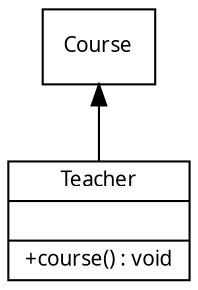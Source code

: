digraph G{
		fontname = "KaiTi"
	    fontsize = 10
		rankdir = "BT"

		node [
		fontname = "KaiTi"
		fontsize = 10
		shape = "record"
		]
		
		Teacher [
		label = "{
				Teacher||+course() : void\l
		}"]

		Teacher -> Course
}
